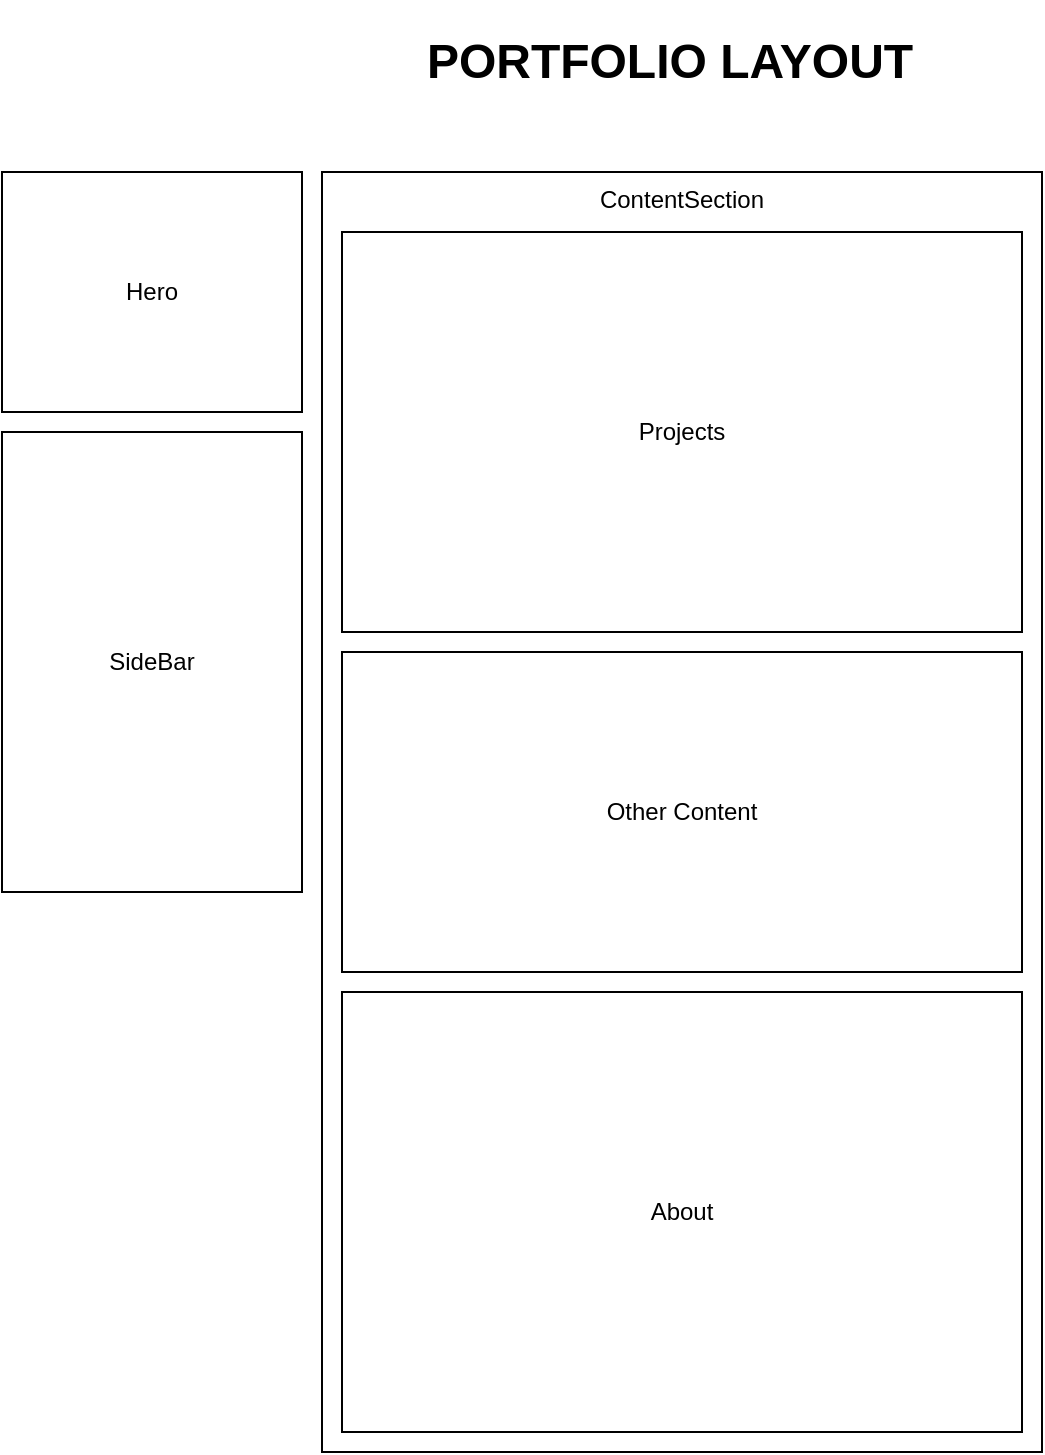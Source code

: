 <mxfile version="22.1.18" type="device">
  <diagram name="Page-1" id="M_JASfBlVER7NzfHMwRe">
    <mxGraphModel dx="1314" dy="924" grid="1" gridSize="10" guides="1" tooltips="1" connect="1" arrows="1" fold="1" page="1" pageScale="1" pageWidth="827" pageHeight="1169" math="0" shadow="0">
      <root>
        <mxCell id="0" />
        <mxCell id="1" parent="0" />
        <mxCell id="FbxuuJR0dOxUdGeZTEDs-1" value="&lt;h1&gt;PORTFOLIO LAYOUT&lt;/h1&gt;" style="text;html=1;strokeColor=none;fillColor=none;align=center;verticalAlign=middle;whiteSpace=wrap;rounded=0;" parent="1" vertex="1">
          <mxGeometry x="291" y="50" width="246" height="30" as="geometry" />
        </mxCell>
        <mxCell id="oYRlRKUUcjkTI3zi0SIw-2" value="ContentSection" style="rounded=0;whiteSpace=wrap;html=1;verticalAlign=top;" parent="1" vertex="1">
          <mxGeometry x="240" y="120" width="360" height="640" as="geometry" />
        </mxCell>
        <mxCell id="oYRlRKUUcjkTI3zi0SIw-3" value="Hero" style="rounded=0;whiteSpace=wrap;html=1;" parent="1" vertex="1">
          <mxGeometry x="80" y="120" width="150" height="120" as="geometry" />
        </mxCell>
        <mxCell id="oYRlRKUUcjkTI3zi0SIw-4" value="SideBar" style="rounded=0;whiteSpace=wrap;html=1;" parent="1" vertex="1">
          <mxGeometry x="80" y="250" width="150" height="230" as="geometry" />
        </mxCell>
        <mxCell id="oYRlRKUUcjkTI3zi0SIw-5" value="Projects" style="rounded=0;whiteSpace=wrap;html=1;" parent="1" vertex="1">
          <mxGeometry x="250" y="150" width="340" height="200" as="geometry" />
        </mxCell>
        <mxCell id="oYRlRKUUcjkTI3zi0SIw-6" value="Other Content" style="rounded=0;whiteSpace=wrap;html=1;" parent="1" vertex="1">
          <mxGeometry x="250" y="360" width="340" height="160" as="geometry" />
        </mxCell>
        <mxCell id="oYRlRKUUcjkTI3zi0SIw-7" value="About" style="rounded=0;whiteSpace=wrap;html=1;" parent="1" vertex="1">
          <mxGeometry x="250" y="530" width="340" height="220" as="geometry" />
        </mxCell>
      </root>
    </mxGraphModel>
  </diagram>
</mxfile>
